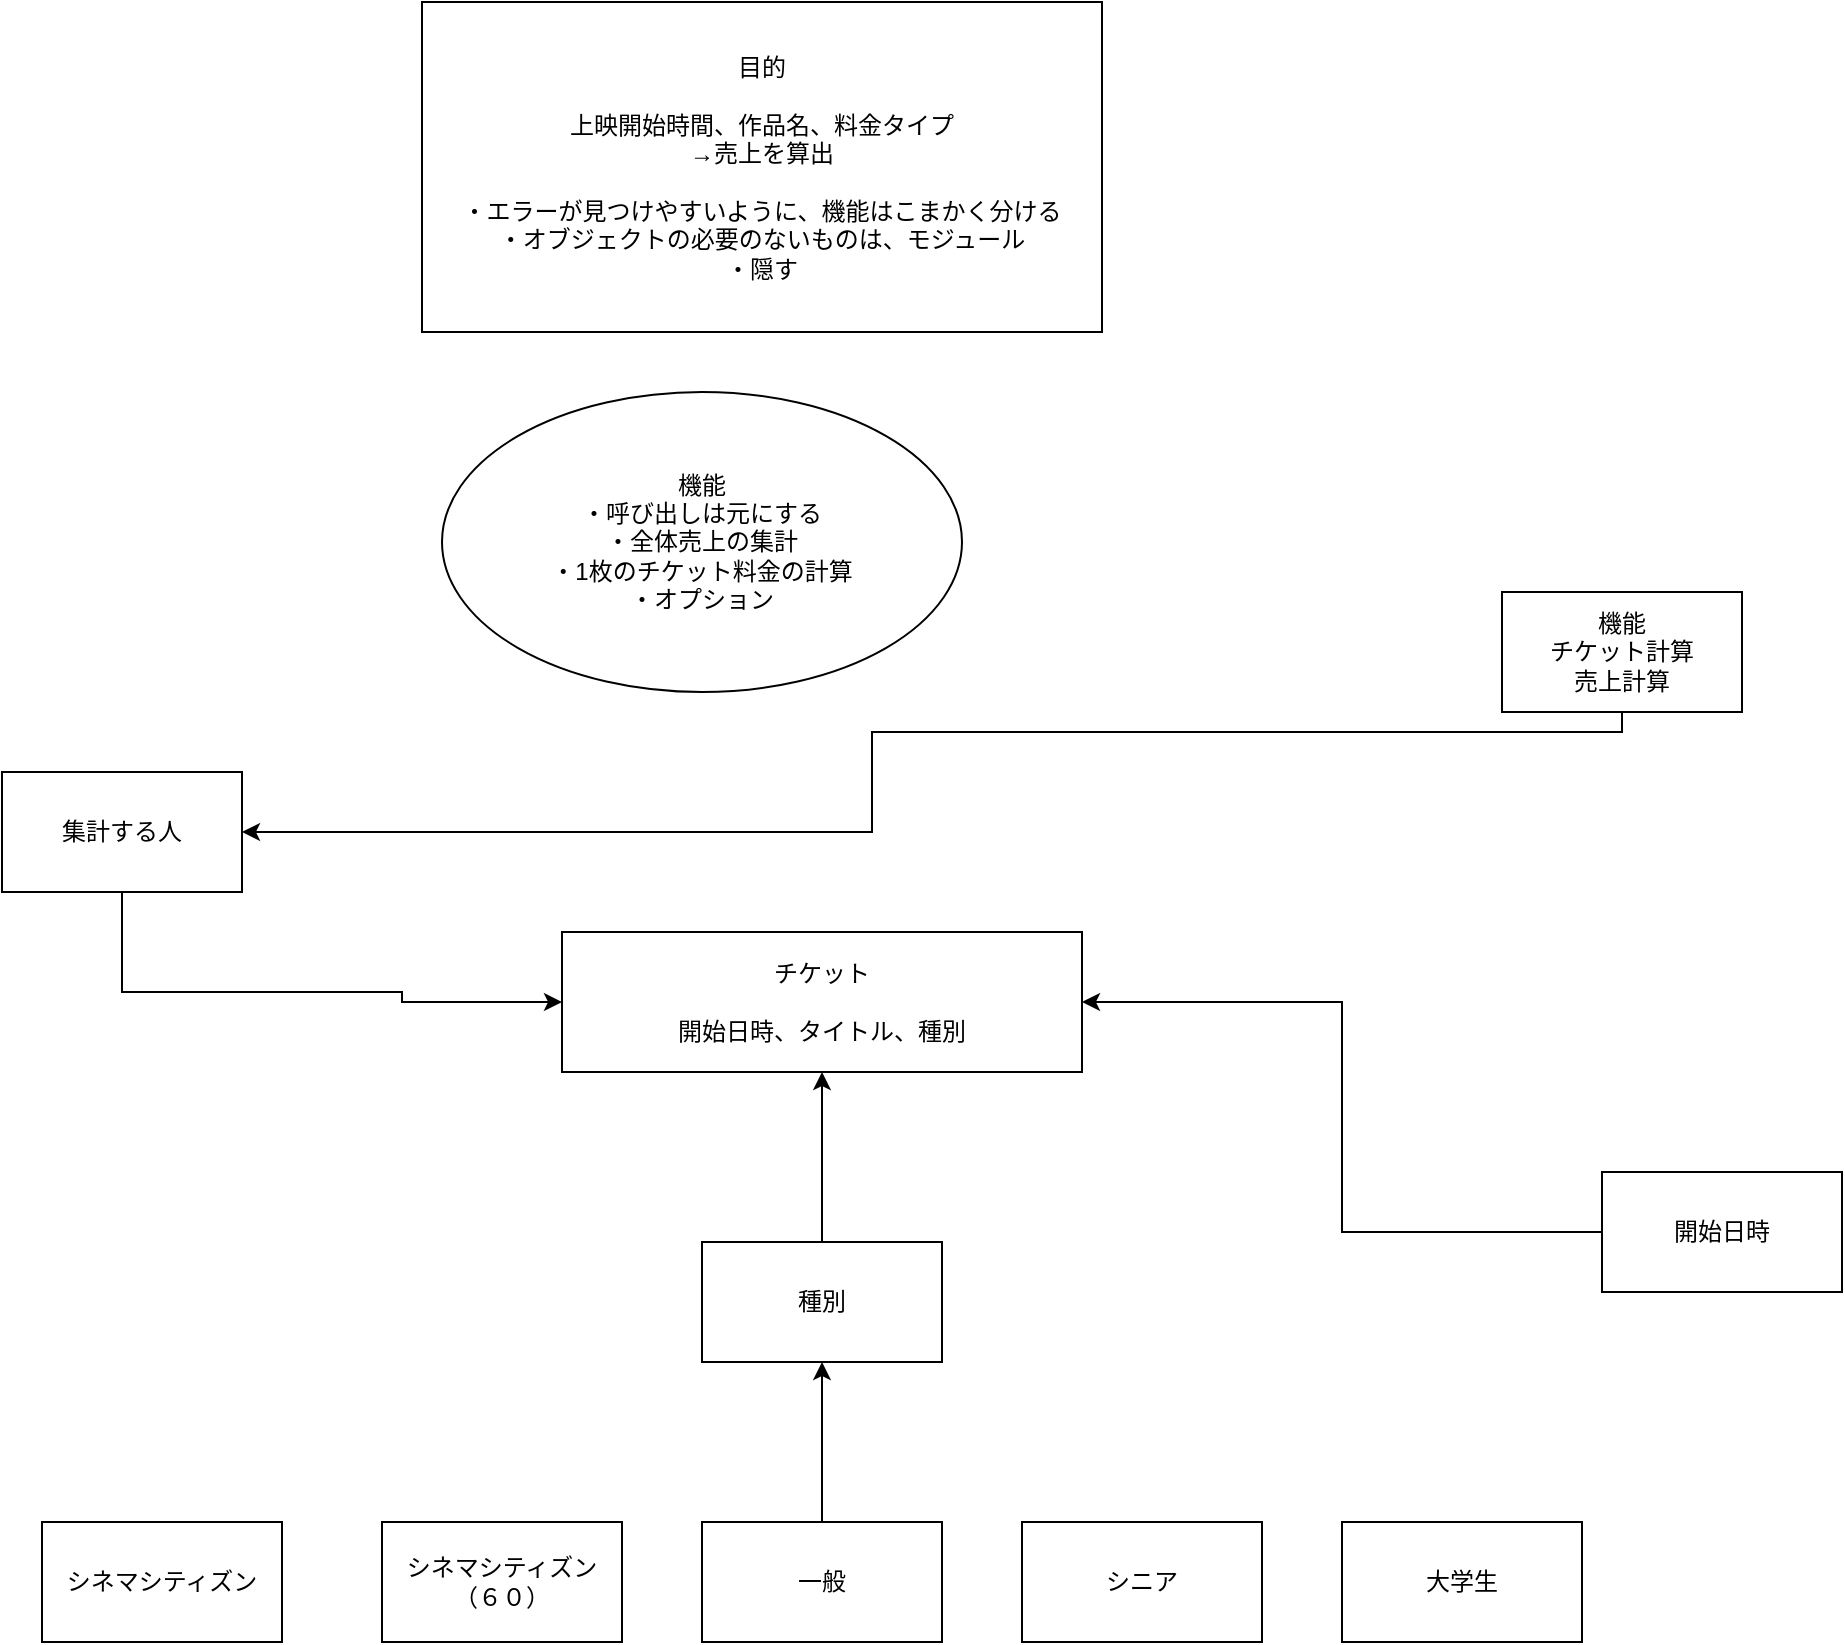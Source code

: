 <mxfile version="13.10.0" type="embed">
    <diagram id="axkwmq7YdVcWCUr1RLKD" name="ページ1">
        <mxGraphModel dx="2096" dy="1673" grid="1" gridSize="10" guides="1" tooltips="1" connect="1" arrows="1" fold="1" page="1" pageScale="1" pageWidth="827" pageHeight="1169" math="0" shadow="0">
            <root>
                <mxCell id="0"/>
                <mxCell id="1" parent="0"/>
                <mxCell id="2" value="目的&lt;br&gt;&lt;br&gt;上映開始時間、作品名、料金タイプ&lt;br&gt;→売上を算出&lt;br&gt;&lt;br&gt;・エラーが見つけやすいように、機能はこまかく分ける&lt;br&gt;・オブジェクトの必要のないものは、モジュール&lt;br&gt;・隠す" style="whiteSpace=wrap;html=1;" vertex="1" parent="1">
                    <mxGeometry x="-120" y="-55" width="340" height="165" as="geometry"/>
                </mxCell>
                <mxCell id="3" value="機能&lt;br&gt;・呼び出しは元にする&lt;br&gt;・全体売上の集計&lt;br&gt;・1枚のチケット料金の計算&lt;br&gt;・オプション" style="ellipse;whiteSpace=wrap;html=1;" vertex="1" parent="1">
                    <mxGeometry x="-110" y="140" width="260" height="150" as="geometry"/>
                </mxCell>
                <mxCell id="4" value="チケット&lt;br&gt;&lt;br&gt;開始日時、タイトル、種別" style="whiteSpace=wrap;html=1;" vertex="1" parent="1">
                    <mxGeometry x="-50" y="410" width="260" height="70" as="geometry"/>
                </mxCell>
                <mxCell id="14" value="" style="edgeStyle=orthogonalEdgeStyle;rounded=0;orthogonalLoop=1;jettySize=auto;html=1;" edge="1" parent="1" source="5" target="4">
                    <mxGeometry relative="1" as="geometry"/>
                </mxCell>
                <mxCell id="5" value="種別" style="whiteSpace=wrap;html=1;" vertex="1" parent="1">
                    <mxGeometry x="20" y="565" width="120" height="60" as="geometry"/>
                </mxCell>
                <mxCell id="15" value="" style="edgeStyle=orthogonalEdgeStyle;rounded=0;orthogonalLoop=1;jettySize=auto;html=1;" edge="1" parent="1" source="7" target="5">
                    <mxGeometry relative="1" as="geometry"/>
                </mxCell>
                <mxCell id="7" value="一般" style="whiteSpace=wrap;html=1;" vertex="1" parent="1">
                    <mxGeometry x="20" y="705" width="120" height="60" as="geometry"/>
                </mxCell>
                <mxCell id="9" value="シネマシティズン&lt;br&gt;（６０）" style="whiteSpace=wrap;html=1;" vertex="1" parent="1">
                    <mxGeometry x="-140" y="705" width="120" height="60" as="geometry"/>
                </mxCell>
                <mxCell id="10" value="シニア" style="whiteSpace=wrap;html=1;" vertex="1" parent="1">
                    <mxGeometry x="180" y="705" width="120" height="60" as="geometry"/>
                </mxCell>
                <mxCell id="11" value="シネマシティズン" style="whiteSpace=wrap;html=1;" vertex="1" parent="1">
                    <mxGeometry x="-310" y="705" width="120" height="60" as="geometry"/>
                </mxCell>
                <mxCell id="12" value="大学生" style="whiteSpace=wrap;html=1;" vertex="1" parent="1">
                    <mxGeometry x="340" y="705" width="120" height="60" as="geometry"/>
                </mxCell>
                <mxCell id="17" value="" style="edgeStyle=orthogonalEdgeStyle;rounded=0;orthogonalLoop=1;jettySize=auto;html=1;entryX=1;entryY=0.5;entryDx=0;entryDy=0;" edge="1" parent="1" source="13" target="4">
                    <mxGeometry relative="1" as="geometry">
                        <mxPoint x="530" y="450" as="targetPoint"/>
                    </mxGeometry>
                </mxCell>
                <mxCell id="13" value="開始日時" style="whiteSpace=wrap;html=1;" vertex="1" parent="1">
                    <mxGeometry x="470" y="530" width="120" height="60" as="geometry"/>
                </mxCell>
                <mxCell id="20" value="" style="edgeStyle=orthogonalEdgeStyle;rounded=0;orthogonalLoop=1;jettySize=auto;html=1;entryX=1;entryY=0.5;entryDx=0;entryDy=0;" edge="1" parent="1" source="18" target="21">
                    <mxGeometry relative="1" as="geometry">
                        <mxPoint x="340" y="270" as="targetPoint"/>
                        <Array as="points">
                            <mxPoint x="480" y="310"/>
                            <mxPoint x="105" y="310"/>
                            <mxPoint x="105" y="360"/>
                        </Array>
                    </mxGeometry>
                </mxCell>
                <mxCell id="18" value="機能&lt;br&gt;チケット計算&lt;br&gt;売上計算" style="whiteSpace=wrap;html=1;" vertex="1" parent="1">
                    <mxGeometry x="420" y="240" width="120" height="60" as="geometry"/>
                </mxCell>
                <mxCell id="23" value="" style="edgeStyle=orthogonalEdgeStyle;rounded=0;orthogonalLoop=1;jettySize=auto;html=1;entryX=0;entryY=0.5;entryDx=0;entryDy=0;" edge="1" parent="1" source="21" target="4">
                    <mxGeometry relative="1" as="geometry">
                        <mxPoint x="-270" y="470" as="targetPoint"/>
                        <Array as="points">
                            <mxPoint x="-270" y="440"/>
                            <mxPoint x="-130" y="440"/>
                            <mxPoint x="-130" y="445"/>
                        </Array>
                    </mxGeometry>
                </mxCell>
                <mxCell id="21" value="集計する人" style="whiteSpace=wrap;html=1;" vertex="1" parent="1">
                    <mxGeometry x="-330" y="330" width="120" height="60" as="geometry"/>
                </mxCell>
            </root>
        </mxGraphModel>
    </diagram>
</mxfile>